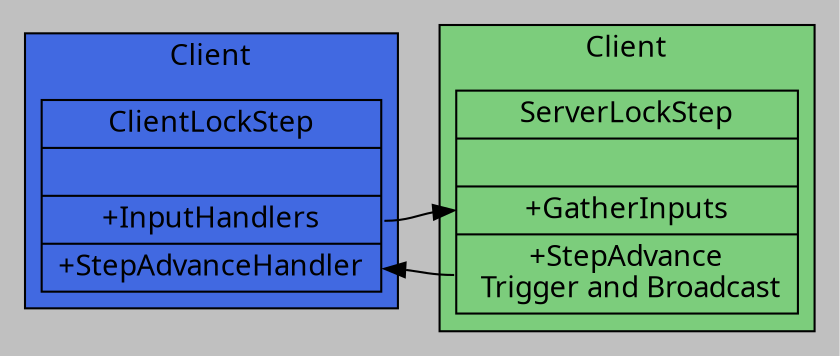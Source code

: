 digraph LockStep {
    compound = true;
    node [ fontname = "Microsoft YaHei", shape=record];
    graph [ fontname = "Microsoft YaHei", rankdir=LR ];
    bgcolor = "gray";
    mincross = 1.0;
    ratio = "auto";

    subgraph clusterClient {
        label = "Client";
        bgcolor = royalblue;
        node [];

        Client [
            label = "ClientLockStep | | <f0> +InputHandlers | <f1> +StepAdvanceHandler"
            shape=record
            ];
    }
    subgraph clusterServer {
        label = "Client";
        bgcolor = palegreen3;
        node [shape=record];

        Server [
            label = "ServerLockStep | | <f0> +GatherInputs | <f1> +StepAdvance\n Trigger and Broadcast"
            shape=record
        ];
    }

    Client:f0 -> Server:f0;
    Server:f1 -> Client:f1;

}